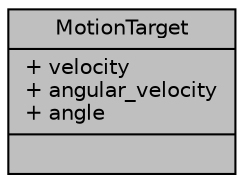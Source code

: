 digraph "MotionTarget"
{
 // LATEX_PDF_SIZE
  edge [fontname="Helvetica",fontsize="10",labelfontname="Helvetica",labelfontsize="10"];
  node [fontname="Helvetica",fontsize="10",shape=record];
  Node1 [label="{MotionTarget\n|+ velocity\l+ angular_velocity\l+ angle\l|}",height=0.2,width=0.4,color="black", fillcolor="grey75", style="filled", fontcolor="black",tooltip=" "];
}
